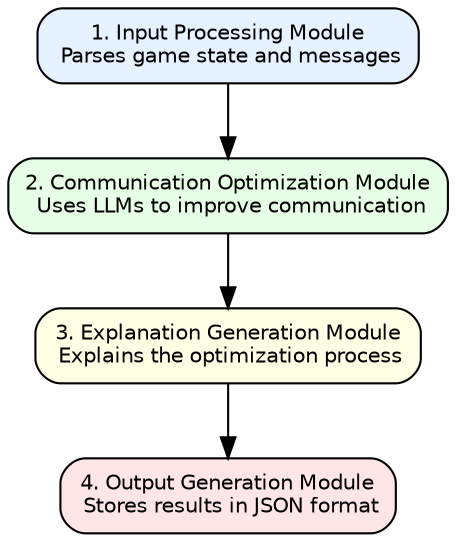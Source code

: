digraph OptimizationFlow {
    rankdir=TB;
    node [shape=box, style="rounded,filled", fontname="Helvetica", fontsize=10];

    InputProcessing [label="1. Input Processing Module\n Parses game state and messages", fillcolor="#e6f2ff"]; // sehr helles Blau

    CommunicationOptimization [label="2. Communication Optimization Module\n Uses LLMs to improve communication", fillcolor="#e6ffe6"]; // sehr helles Grün

    ExplanationGeneration [label="3. Explanation Generation Module\n Explains the optimization process", fillcolor="#ffffe6"]; // sehr helles Gelb

    OutputGeneration [label="4. Output Generation Module\n Stores results in JSON format", fillcolor="#ffe6e6"]; // sehr helles Rosa

    InputProcessing -> CommunicationOptimization;
    CommunicationOptimization -> ExplanationGeneration;
    ExplanationGeneration -> OutputGeneration;

}
